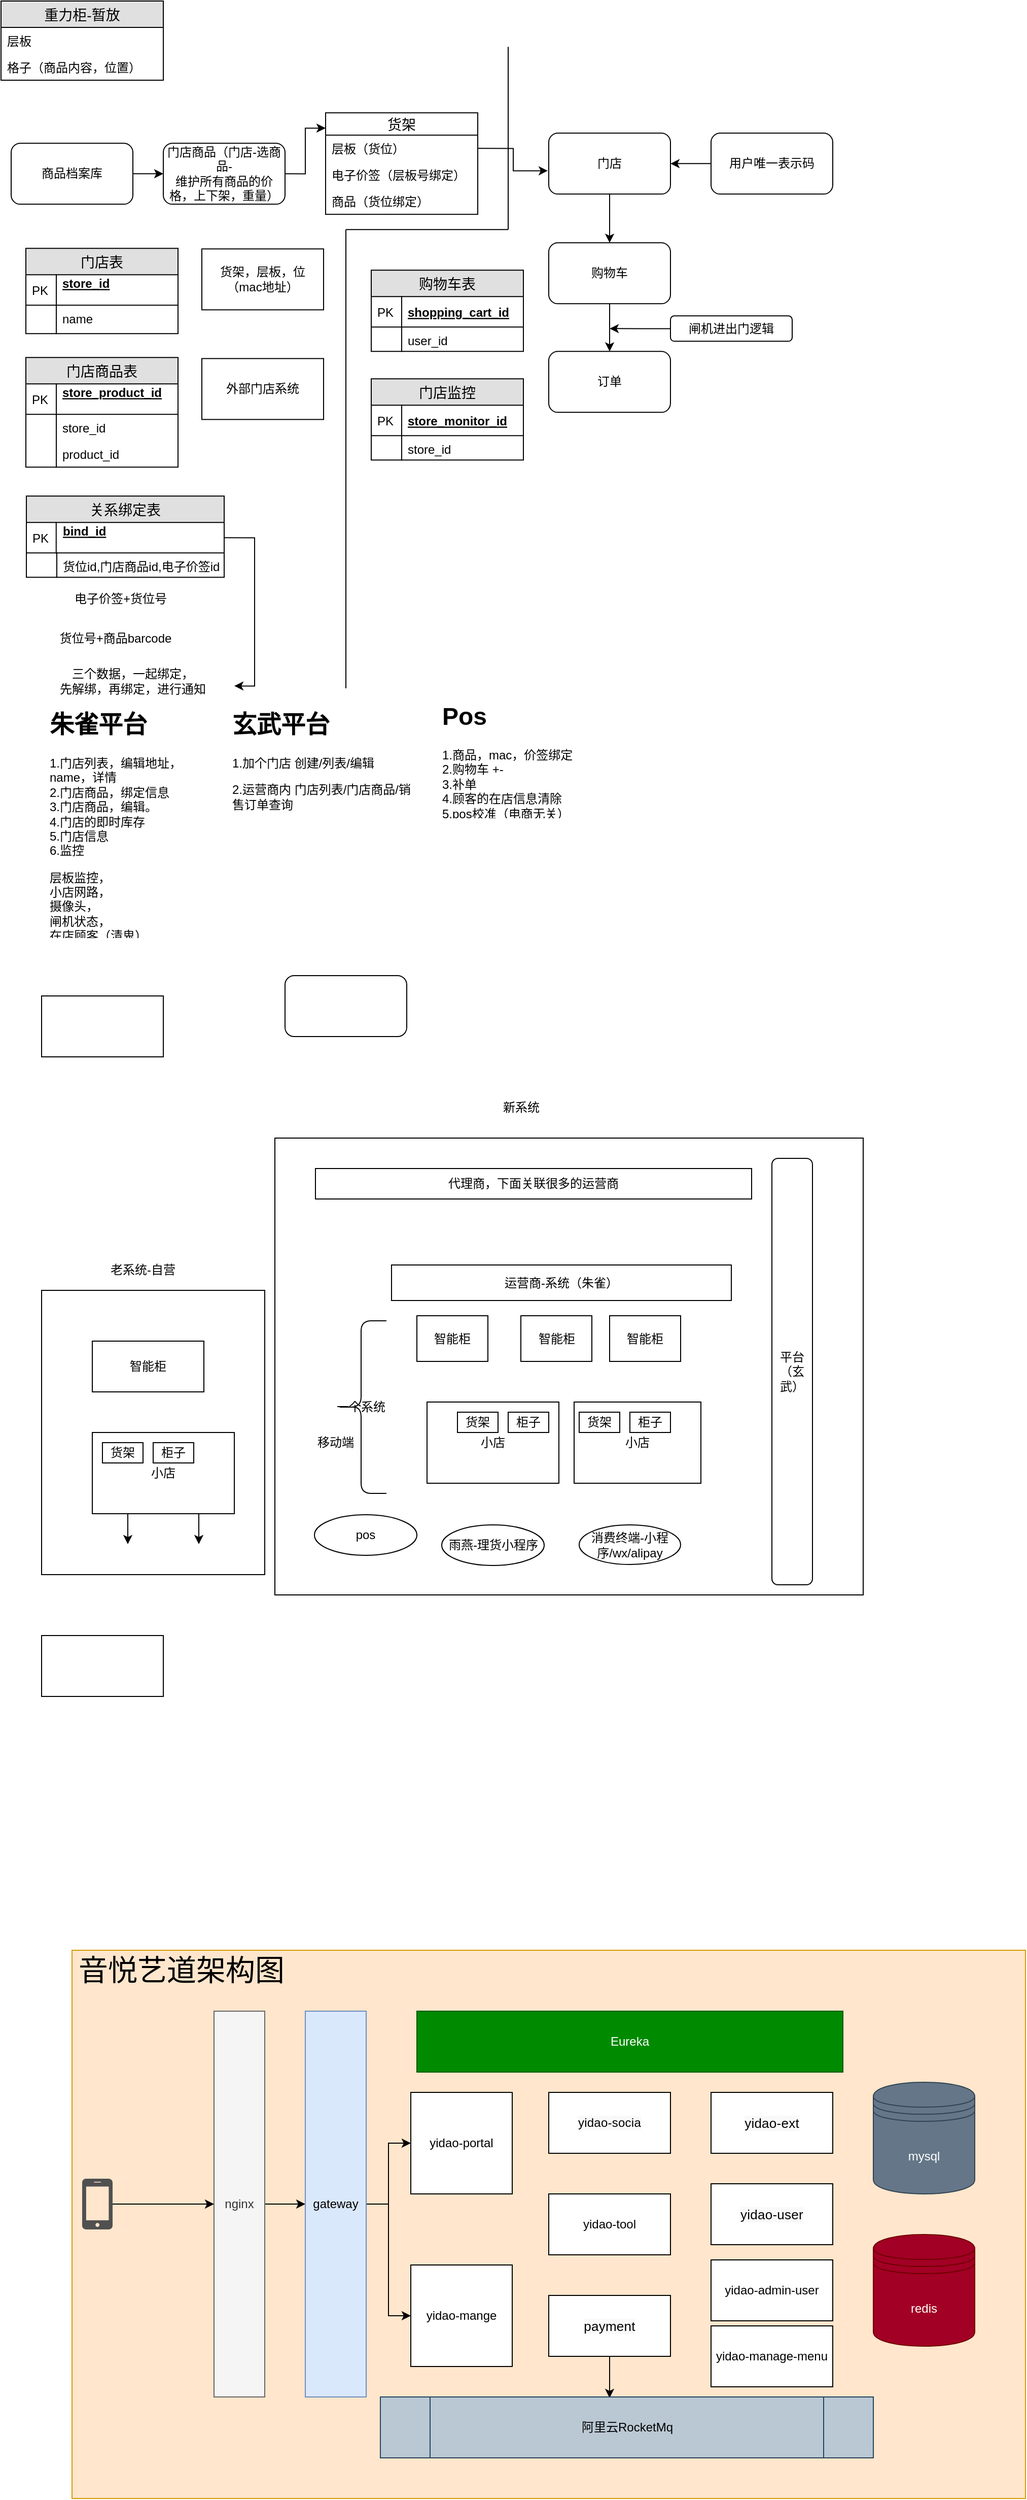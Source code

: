 <mxfile version="13.0.9" type="github"><diagram id="g-IsSBcKxZntSivNGV_t" name="Page-1"><mxGraphModel dx="1012" dy="638" grid="1" gridSize="10" guides="1" tooltips="1" connect="1" arrows="1" fold="1" page="1" pageScale="1" pageWidth="827" pageHeight="1169" math="0" shadow="0"><root><mxCell id="0"/><mxCell id="1" parent="0"/><mxCell id="kSr8B9eE5bh8Ph-FHkuR-1" style="edgeStyle=orthogonalEdgeStyle;rounded=0;orthogonalLoop=1;jettySize=auto;html=1;exitX=0.5;exitY=1;exitDx=0;exitDy=0;entryX=0.5;entryY=0;entryDx=0;entryDy=0;" parent="1" source="kSr8B9eE5bh8Ph-FHkuR-2" target="kSr8B9eE5bh8Ph-FHkuR-4" edge="1"><mxGeometry relative="1" as="geometry"/></mxCell><mxCell id="kSr8B9eE5bh8Ph-FHkuR-2" value="门店&lt;br&gt;" style="rounded=1;whiteSpace=wrap;html=1;" parent="1" vertex="1"><mxGeometry x="580" y="170.182" width="120" height="60" as="geometry"/></mxCell><mxCell id="kSr8B9eE5bh8Ph-FHkuR-3" style="edgeStyle=orthogonalEdgeStyle;rounded=0;orthogonalLoop=1;jettySize=auto;html=1;exitX=0.5;exitY=1;exitDx=0;exitDy=0;entryX=0.5;entryY=0;entryDx=0;entryDy=0;" parent="1" source="kSr8B9eE5bh8Ph-FHkuR-4" target="kSr8B9eE5bh8Ph-FHkuR-5" edge="1"><mxGeometry relative="1" as="geometry"/></mxCell><mxCell id="kSr8B9eE5bh8Ph-FHkuR-4" value="购物车&lt;br&gt;" style="rounded=1;whiteSpace=wrap;html=1;" parent="1" vertex="1"><mxGeometry x="580" y="278.182" width="120" height="60" as="geometry"/></mxCell><mxCell id="kSr8B9eE5bh8Ph-FHkuR-5" value="订单" style="rounded=1;whiteSpace=wrap;html=1;" parent="1" vertex="1"><mxGeometry x="580" y="385.182" width="120" height="60" as="geometry"/></mxCell><mxCell id="kSr8B9eE5bh8Ph-FHkuR-6" value="货架" style="swimlane;fontStyle=0;childLayout=stackLayout;horizontal=1;startSize=22;fillColor=none;horizontalStack=0;resizeParent=1;resizeParentMax=0;resizeLast=0;collapsible=1;marginBottom=0;swimlaneFillColor=#ffffff;align=center;fontSize=14;" parent="1" vertex="1"><mxGeometry x="360" y="150.182" width="150" height="100" as="geometry"/></mxCell><mxCell id="kSr8B9eE5bh8Ph-FHkuR-7" value="层板（货位）" style="text;strokeColor=none;fillColor=none;spacingLeft=4;spacingRight=4;overflow=hidden;rotatable=0;points=[[0,0.5],[1,0.5]];portConstraint=eastwest;fontSize=12;" parent="kSr8B9eE5bh8Ph-FHkuR-6" vertex="1"><mxGeometry y="22" width="150" height="26" as="geometry"/></mxCell><mxCell id="kSr8B9eE5bh8Ph-FHkuR-8" value="电子价签（层板号绑定）" style="text;strokeColor=none;fillColor=none;spacingLeft=4;spacingRight=4;overflow=hidden;rotatable=0;points=[[0,0.5],[1,0.5]];portConstraint=eastwest;fontSize=12;" parent="kSr8B9eE5bh8Ph-FHkuR-6" vertex="1"><mxGeometry y="48" width="150" height="26" as="geometry"/></mxCell><mxCell id="kSr8B9eE5bh8Ph-FHkuR-9" value="商品（货位绑定）" style="text;strokeColor=none;fillColor=none;spacingLeft=4;spacingRight=4;overflow=hidden;rotatable=0;points=[[0,0.5],[1,0.5]];portConstraint=eastwest;fontSize=12;" parent="kSr8B9eE5bh8Ph-FHkuR-6" vertex="1"><mxGeometry y="74" width="150" height="26" as="geometry"/></mxCell><mxCell id="kSr8B9eE5bh8Ph-FHkuR-10" style="edgeStyle=orthogonalEdgeStyle;rounded=0;orthogonalLoop=1;jettySize=auto;html=1;exitX=1;exitY=0.5;exitDx=0;exitDy=0;entryX=0;entryY=0.5;entryDx=0;entryDy=0;" parent="1" source="kSr8B9eE5bh8Ph-FHkuR-11" target="kSr8B9eE5bh8Ph-FHkuR-13" edge="1"><mxGeometry relative="1" as="geometry"/></mxCell><mxCell id="kSr8B9eE5bh8Ph-FHkuR-11" value="商品档案库" style="rounded=1;whiteSpace=wrap;html=1;" parent="1" vertex="1"><mxGeometry x="50" y="180.182" width="120" height="60" as="geometry"/></mxCell><mxCell id="kSr8B9eE5bh8Ph-FHkuR-12" style="edgeStyle=orthogonalEdgeStyle;rounded=0;orthogonalLoop=1;jettySize=auto;html=1;exitX=1;exitY=0.5;exitDx=0;exitDy=0;entryX=0;entryY=0.15;entryDx=0;entryDy=0;entryPerimeter=0;" parent="1" source="kSr8B9eE5bh8Ph-FHkuR-13" target="kSr8B9eE5bh8Ph-FHkuR-6" edge="1"><mxGeometry relative="1" as="geometry"/></mxCell><mxCell id="kSr8B9eE5bh8Ph-FHkuR-13" value="门店商品（门店-选商品-&lt;br&gt;维护所有商品的价格，上下架，重量）" style="rounded=1;whiteSpace=wrap;html=1;" parent="1" vertex="1"><mxGeometry x="200" y="180.182" width="120" height="60" as="geometry"/></mxCell><mxCell id="kSr8B9eE5bh8Ph-FHkuR-14" style="edgeStyle=orthogonalEdgeStyle;rounded=0;orthogonalLoop=1;jettySize=auto;html=1;exitX=0;exitY=0.5;exitDx=0;exitDy=0;entryX=1;entryY=0.5;entryDx=0;entryDy=0;" parent="1" source="kSr8B9eE5bh8Ph-FHkuR-15" target="kSr8B9eE5bh8Ph-FHkuR-2" edge="1"><mxGeometry relative="1" as="geometry"/></mxCell><mxCell id="kSr8B9eE5bh8Ph-FHkuR-15" value="用户唯一表示码" style="rounded=1;whiteSpace=wrap;html=1;" parent="1" vertex="1"><mxGeometry x="740" y="170.182" width="120" height="60" as="geometry"/></mxCell><mxCell id="kSr8B9eE5bh8Ph-FHkuR-16" value="重力柜-暂放" style="swimlane;fontStyle=0;childLayout=stackLayout;horizontal=1;startSize=26;fillColor=#e0e0e0;horizontalStack=0;resizeParent=1;resizeParentMax=0;resizeLast=0;collapsible=1;marginBottom=0;swimlaneFillColor=#ffffff;align=center;fontSize=14;" parent="1" vertex="1"><mxGeometry x="40" y="40" width="160" height="78" as="geometry"><mxRectangle x="300" y="272" width="110" height="26" as="alternateBounds"/></mxGeometry></mxCell><mxCell id="kSr8B9eE5bh8Ph-FHkuR-17" value="层板" style="text;strokeColor=none;fillColor=none;spacingLeft=4;spacingRight=4;overflow=hidden;rotatable=0;points=[[0,0.5],[1,0.5]];portConstraint=eastwest;fontSize=12;" parent="kSr8B9eE5bh8Ph-FHkuR-16" vertex="1"><mxGeometry y="26" width="160" height="26" as="geometry"/></mxCell><mxCell id="kSr8B9eE5bh8Ph-FHkuR-18" value="格子（商品内容，位置）" style="text;strokeColor=none;fillColor=none;spacingLeft=4;spacingRight=4;overflow=hidden;rotatable=0;points=[[0,0.5],[1,0.5]];portConstraint=eastwest;fontSize=12;" parent="kSr8B9eE5bh8Ph-FHkuR-16" vertex="1"><mxGeometry y="52" width="160" height="26" as="geometry"/></mxCell><mxCell id="kSr8B9eE5bh8Ph-FHkuR-19" style="edgeStyle=orthogonalEdgeStyle;rounded=0;orthogonalLoop=1;jettySize=auto;html=1;" parent="1" source="kSr8B9eE5bh8Ph-FHkuR-20" edge="1"><mxGeometry relative="1" as="geometry"><mxPoint x="640" y="362.682" as="targetPoint"/></mxGeometry></mxCell><mxCell id="kSr8B9eE5bh8Ph-FHkuR-20" value="闸机进出门逻辑" style="rounded=1;whiteSpace=wrap;html=1;" parent="1" vertex="1"><mxGeometry x="700" y="350.182" width="120" height="25" as="geometry"/></mxCell><mxCell id="kSr8B9eE5bh8Ph-FHkuR-21" value="门店商品表" style="swimlane;fontStyle=0;childLayout=stackLayout;horizontal=1;startSize=26;fillColor=#e0e0e0;horizontalStack=0;resizeParent=1;resizeParentMax=0;resizeLast=0;collapsible=1;marginBottom=0;swimlaneFillColor=#ffffff;align=center;fontSize=14;" parent="1" vertex="1"><mxGeometry x="64.5" y="391.182" width="150" height="108" as="geometry"/></mxCell><mxCell id="kSr8B9eE5bh8Ph-FHkuR-22" value="store_product_id&#10;" style="shape=partialRectangle;top=0;left=0;right=0;bottom=1;align=left;verticalAlign=middle;fillColor=none;spacingLeft=34;spacingRight=4;overflow=hidden;rotatable=0;points=[[0,0.5],[1,0.5]];portConstraint=eastwest;dropTarget=0;fontStyle=5;fontSize=12;" parent="kSr8B9eE5bh8Ph-FHkuR-21" vertex="1"><mxGeometry y="26" width="150" height="30" as="geometry"/></mxCell><mxCell id="kSr8B9eE5bh8Ph-FHkuR-23" value="PK" style="shape=partialRectangle;top=0;left=0;bottom=0;fillColor=none;align=left;verticalAlign=middle;spacingLeft=4;spacingRight=4;overflow=hidden;rotatable=0;points=[];portConstraint=eastwest;part=1;fontSize=12;" parent="kSr8B9eE5bh8Ph-FHkuR-22" vertex="1" connectable="0"><mxGeometry width="30" height="30" as="geometry"/></mxCell><mxCell id="kSr8B9eE5bh8Ph-FHkuR-24" value="store_id" style="shape=partialRectangle;top=0;left=0;right=0;bottom=0;align=left;verticalAlign=top;fillColor=none;spacingLeft=34;spacingRight=4;overflow=hidden;rotatable=0;points=[[0,0.5],[1,0.5]];portConstraint=eastwest;dropTarget=0;fontSize=12;" parent="kSr8B9eE5bh8Ph-FHkuR-21" vertex="1"><mxGeometry y="56" width="150" height="26" as="geometry"/></mxCell><mxCell id="kSr8B9eE5bh8Ph-FHkuR-25" value="" style="shape=partialRectangle;top=0;left=0;bottom=0;fillColor=none;align=left;verticalAlign=top;spacingLeft=4;spacingRight=4;overflow=hidden;rotatable=0;points=[];portConstraint=eastwest;part=1;fontSize=12;" parent="kSr8B9eE5bh8Ph-FHkuR-24" vertex="1" connectable="0"><mxGeometry width="30" height="26" as="geometry"/></mxCell><mxCell id="kSr8B9eE5bh8Ph-FHkuR-26" value="product_id" style="shape=partialRectangle;top=0;left=0;right=0;bottom=0;align=left;verticalAlign=top;fillColor=none;spacingLeft=34;spacingRight=4;overflow=hidden;rotatable=0;points=[[0,0.5],[1,0.5]];portConstraint=eastwest;dropTarget=0;fontSize=12;" parent="kSr8B9eE5bh8Ph-FHkuR-21" vertex="1"><mxGeometry y="82" width="150" height="26" as="geometry"/></mxCell><mxCell id="kSr8B9eE5bh8Ph-FHkuR-27" value="" style="shape=partialRectangle;top=0;left=0;bottom=0;fillColor=none;align=left;verticalAlign=top;spacingLeft=4;spacingRight=4;overflow=hidden;rotatable=0;points=[];portConstraint=eastwest;part=1;fontSize=12;" parent="kSr8B9eE5bh8Ph-FHkuR-26" vertex="1" connectable="0"><mxGeometry width="30" height="26" as="geometry"/></mxCell><mxCell id="kSr8B9eE5bh8Ph-FHkuR-28" value="门店表" style="swimlane;fontStyle=0;childLayout=stackLayout;horizontal=1;startSize=26;fillColor=#e0e0e0;horizontalStack=0;resizeParent=1;resizeParentMax=0;resizeLast=0;collapsible=1;marginBottom=0;swimlaneFillColor=#ffffff;align=center;fontSize=14;" parent="1" vertex="1"><mxGeometry x="64.5" y="283.682" width="150" height="84" as="geometry"/></mxCell><mxCell id="kSr8B9eE5bh8Ph-FHkuR-29" value="store_id&#10;" style="shape=partialRectangle;top=0;left=0;right=0;bottom=1;align=left;verticalAlign=middle;fillColor=none;spacingLeft=34;spacingRight=4;overflow=hidden;rotatable=0;points=[[0,0.5],[1,0.5]];portConstraint=eastwest;dropTarget=0;fontStyle=5;fontSize=12;" parent="kSr8B9eE5bh8Ph-FHkuR-28" vertex="1"><mxGeometry y="26" width="150" height="30" as="geometry"/></mxCell><mxCell id="kSr8B9eE5bh8Ph-FHkuR-30" value="PK" style="shape=partialRectangle;top=0;left=0;bottom=0;fillColor=none;align=left;verticalAlign=middle;spacingLeft=4;spacingRight=4;overflow=hidden;rotatable=0;points=[];portConstraint=eastwest;part=1;fontSize=12;" parent="kSr8B9eE5bh8Ph-FHkuR-29" vertex="1" connectable="0"><mxGeometry width="30" height="30" as="geometry"/></mxCell><mxCell id="kSr8B9eE5bh8Ph-FHkuR-31" value="name" style="shape=partialRectangle;top=0;left=0;right=0;bottom=0;align=left;verticalAlign=top;fillColor=none;spacingLeft=34;spacingRight=4;overflow=hidden;rotatable=0;points=[[0,0.5],[1,0.5]];portConstraint=eastwest;dropTarget=0;fontSize=12;" parent="kSr8B9eE5bh8Ph-FHkuR-28" vertex="1"><mxGeometry y="56" width="150" height="28" as="geometry"/></mxCell><mxCell id="kSr8B9eE5bh8Ph-FHkuR-32" value="" style="shape=partialRectangle;top=0;left=0;bottom=0;fillColor=none;align=left;verticalAlign=top;spacingLeft=4;spacingRight=4;overflow=hidden;rotatable=0;points=[];portConstraint=eastwest;part=1;fontSize=12;" parent="kSr8B9eE5bh8Ph-FHkuR-31" vertex="1" connectable="0"><mxGeometry width="30" height="28" as="geometry"/></mxCell><mxCell id="kSr8B9eE5bh8Ph-FHkuR-33" value="关系绑定表" style="swimlane;fontStyle=0;childLayout=stackLayout;horizontal=1;startSize=26;fillColor=#e0e0e0;horizontalStack=0;resizeParent=1;resizeParentMax=0;resizeLast=0;collapsible=1;marginBottom=0;swimlaneFillColor=#ffffff;align=center;fontSize=14;" parent="1" vertex="1"><mxGeometry x="65" y="527.682" width="195" height="80" as="geometry"/></mxCell><mxCell id="kSr8B9eE5bh8Ph-FHkuR-34" value="bind_id&#10;" style="shape=partialRectangle;top=0;left=0;right=0;bottom=1;align=left;verticalAlign=middle;fillColor=none;spacingLeft=34;spacingRight=4;overflow=hidden;rotatable=0;points=[[0,0.5],[1,0.5]];portConstraint=eastwest;dropTarget=0;fontStyle=5;fontSize=12;" parent="kSr8B9eE5bh8Ph-FHkuR-33" vertex="1"><mxGeometry y="26" width="195" height="30" as="geometry"/></mxCell><mxCell id="kSr8B9eE5bh8Ph-FHkuR-35" value="PK" style="shape=partialRectangle;top=0;left=0;bottom=0;fillColor=none;align=left;verticalAlign=middle;spacingLeft=4;spacingRight=4;overflow=hidden;rotatable=0;points=[];portConstraint=eastwest;part=1;fontSize=12;" parent="kSr8B9eE5bh8Ph-FHkuR-34" vertex="1" connectable="0"><mxGeometry width="29.388" height="30" as="geometry"/></mxCell><mxCell id="kSr8B9eE5bh8Ph-FHkuR-36" value="货位id,门店商品id,电子价签id" style="shape=partialRectangle;top=0;left=0;right=0;bottom=0;align=left;verticalAlign=top;fillColor=none;spacingLeft=34;spacingRight=4;overflow=hidden;rotatable=0;points=[[0,0.5],[1,0.5]];portConstraint=eastwest;dropTarget=0;fontSize=12;" parent="kSr8B9eE5bh8Ph-FHkuR-33" vertex="1"><mxGeometry y="56" width="195" height="24" as="geometry"/></mxCell><mxCell id="kSr8B9eE5bh8Ph-FHkuR-37" value="" style="shape=partialRectangle;top=0;left=0;bottom=0;fillColor=none;align=left;verticalAlign=top;spacingLeft=4;spacingRight=4;overflow=hidden;rotatable=0;points=[];portConstraint=eastwest;part=1;fontSize=12;" parent="kSr8B9eE5bh8Ph-FHkuR-36" vertex="1" connectable="0"><mxGeometry width="30" height="24" as="geometry"/></mxCell><mxCell id="kSr8B9eE5bh8Ph-FHkuR-38" value="购物车表" style="swimlane;fontStyle=0;childLayout=stackLayout;horizontal=1;startSize=26;fillColor=#e0e0e0;horizontalStack=0;resizeParent=1;resizeParentMax=0;resizeLast=0;collapsible=1;marginBottom=0;swimlaneFillColor=#ffffff;align=center;fontSize=14;" parent="1" vertex="1"><mxGeometry x="405" y="305.182" width="150" height="80" as="geometry"/></mxCell><mxCell id="kSr8B9eE5bh8Ph-FHkuR-39" value="shopping_cart_id" style="shape=partialRectangle;top=0;left=0;right=0;bottom=1;align=left;verticalAlign=middle;fillColor=none;spacingLeft=34;spacingRight=4;overflow=hidden;rotatable=0;points=[[0,0.5],[1,0.5]];portConstraint=eastwest;dropTarget=0;fontStyle=5;fontSize=12;" parent="kSr8B9eE5bh8Ph-FHkuR-38" vertex="1"><mxGeometry y="26" width="150" height="30" as="geometry"/></mxCell><mxCell id="kSr8B9eE5bh8Ph-FHkuR-40" value="PK" style="shape=partialRectangle;top=0;left=0;bottom=0;fillColor=none;align=left;verticalAlign=middle;spacingLeft=4;spacingRight=4;overflow=hidden;rotatable=0;points=[];portConstraint=eastwest;part=1;fontSize=12;" parent="kSr8B9eE5bh8Ph-FHkuR-39" vertex="1" connectable="0"><mxGeometry width="30" height="30" as="geometry"/></mxCell><mxCell id="kSr8B9eE5bh8Ph-FHkuR-41" value="user_id" style="shape=partialRectangle;top=0;left=0;right=0;bottom=0;align=left;verticalAlign=top;fillColor=none;spacingLeft=34;spacingRight=4;overflow=hidden;rotatable=0;points=[[0,0.5],[1,0.5]];portConstraint=eastwest;dropTarget=0;fontSize=12;" parent="kSr8B9eE5bh8Ph-FHkuR-38" vertex="1"><mxGeometry y="56" width="150" height="24" as="geometry"/></mxCell><mxCell id="kSr8B9eE5bh8Ph-FHkuR-42" value="" style="shape=partialRectangle;top=0;left=0;bottom=0;fillColor=none;align=left;verticalAlign=top;spacingLeft=4;spacingRight=4;overflow=hidden;rotatable=0;points=[];portConstraint=eastwest;part=1;fontSize=12;" parent="kSr8B9eE5bh8Ph-FHkuR-41" vertex="1" connectable="0"><mxGeometry width="30" height="24" as="geometry"/></mxCell><mxCell id="kSr8B9eE5bh8Ph-FHkuR-43" style="edgeStyle=orthogonalEdgeStyle;rounded=0;orthogonalLoop=1;jettySize=auto;html=1;exitX=1;exitY=0.5;exitDx=0;exitDy=0;entryX=-0.008;entryY=0.617;entryDx=0;entryDy=0;entryPerimeter=0;" parent="1" source="kSr8B9eE5bh8Ph-FHkuR-7" target="kSr8B9eE5bh8Ph-FHkuR-2" edge="1"><mxGeometry relative="1" as="geometry"/></mxCell><mxCell id="kSr8B9eE5bh8Ph-FHkuR-44" value="外部门店系统" style="rounded=0;whiteSpace=wrap;html=1;" parent="1" vertex="1"><mxGeometry x="238" y="392.182" width="120" height="60" as="geometry"/></mxCell><mxCell id="kSr8B9eE5bh8Ph-FHkuR-45" value="货架，层板，位（mac地址）" style="rounded=0;whiteSpace=wrap;html=1;" parent="1" vertex="1"><mxGeometry x="238" y="284.182" width="120" height="60" as="geometry"/></mxCell><mxCell id="kSr8B9eE5bh8Ph-FHkuR-46" value="电子价签+货位号" style="text;html=1;strokeColor=none;fillColor=none;align=center;verticalAlign=middle;whiteSpace=wrap;rounded=0;" parent="1" vertex="1"><mxGeometry x="72.5" y="621.682" width="170" height="14" as="geometry"/></mxCell><mxCell id="kSr8B9eE5bh8Ph-FHkuR-47" value="货位号+商品barcode" style="text;html=1;strokeColor=none;fillColor=none;align=center;verticalAlign=middle;whiteSpace=wrap;rounded=0;" parent="1" vertex="1"><mxGeometry x="72.5" y="659.682" width="160" height="16" as="geometry"/></mxCell><mxCell id="kSr8B9eE5bh8Ph-FHkuR-48" value="三个数据，一起绑定，&lt;br&gt;先解绑，再绑定，进行通知&lt;br&gt;" style="text;html=1;strokeColor=none;fillColor=none;align=center;verticalAlign=middle;whiteSpace=wrap;rounded=0;" parent="1" vertex="1"><mxGeometry x="70" y="699.682" width="200" height="20" as="geometry"/></mxCell><mxCell id="kSr8B9eE5bh8Ph-FHkuR-49" value="门店监控" style="swimlane;fontStyle=0;childLayout=stackLayout;horizontal=1;startSize=26;fillColor=#e0e0e0;horizontalStack=0;resizeParent=1;resizeParentMax=0;resizeLast=0;collapsible=1;marginBottom=0;swimlaneFillColor=#ffffff;align=center;fontSize=14;" parent="1" vertex="1"><mxGeometry x="405" y="412.182" width="150" height="80" as="geometry"/></mxCell><mxCell id="kSr8B9eE5bh8Ph-FHkuR-50" value="store_monitor_id" style="shape=partialRectangle;top=0;left=0;right=0;bottom=1;align=left;verticalAlign=middle;fillColor=none;spacingLeft=34;spacingRight=4;overflow=hidden;rotatable=0;points=[[0,0.5],[1,0.5]];portConstraint=eastwest;dropTarget=0;fontStyle=5;fontSize=12;" parent="kSr8B9eE5bh8Ph-FHkuR-49" vertex="1"><mxGeometry y="26" width="150" height="30" as="geometry"/></mxCell><mxCell id="kSr8B9eE5bh8Ph-FHkuR-51" value="PK" style="shape=partialRectangle;top=0;left=0;bottom=0;fillColor=none;align=left;verticalAlign=middle;spacingLeft=4;spacingRight=4;overflow=hidden;rotatable=0;points=[];portConstraint=eastwest;part=1;fontSize=12;" parent="kSr8B9eE5bh8Ph-FHkuR-50" vertex="1" connectable="0"><mxGeometry width="30" height="30" as="geometry"/></mxCell><mxCell id="kSr8B9eE5bh8Ph-FHkuR-52" value="store_id" style="shape=partialRectangle;top=0;left=0;right=0;bottom=0;align=left;verticalAlign=top;fillColor=none;spacingLeft=34;spacingRight=4;overflow=hidden;rotatable=0;points=[[0,0.5],[1,0.5]];portConstraint=eastwest;dropTarget=0;fontSize=12;" parent="kSr8B9eE5bh8Ph-FHkuR-49" vertex="1"><mxGeometry y="56" width="150" height="24" as="geometry"/></mxCell><mxCell id="kSr8B9eE5bh8Ph-FHkuR-53" value="" style="shape=partialRectangle;top=0;left=0;bottom=0;fillColor=none;align=left;verticalAlign=top;spacingLeft=4;spacingRight=4;overflow=hidden;rotatable=0;points=[];portConstraint=eastwest;part=1;fontSize=12;" parent="kSr8B9eE5bh8Ph-FHkuR-52" vertex="1" connectable="0"><mxGeometry width="30" height="24" as="geometry"/></mxCell><mxCell id="kSr8B9eE5bh8Ph-FHkuR-54" style="edgeStyle=orthogonalEdgeStyle;rounded=0;orthogonalLoop=1;jettySize=auto;html=1;exitX=1;exitY=0.5;exitDx=0;exitDy=0;entryX=1;entryY=0.75;entryDx=0;entryDy=0;" parent="1" source="kSr8B9eE5bh8Ph-FHkuR-34" target="kSr8B9eE5bh8Ph-FHkuR-48" edge="1"><mxGeometry relative="1" as="geometry"/></mxCell><mxCell id="kSr8B9eE5bh8Ph-FHkuR-55" value="&lt;h1&gt;朱雀平台&lt;br&gt;&lt;/h1&gt;&lt;p&gt;&lt;span&gt;1.门店列表，编辑地址，name，详情&lt;/span&gt;&lt;br&gt;&lt;span&gt;2.门店商品，绑定信息&lt;/span&gt;&lt;br&gt;&lt;span&gt;3.门店商品，编辑。&lt;/span&gt;&lt;br&gt;&lt;span&gt;4.门店的即时库存&lt;/span&gt;&lt;br&gt;&lt;span&gt;5.门店信息&lt;/span&gt;&lt;br&gt;&lt;span&gt;6.监控&lt;/span&gt;&lt;/p&gt;&lt;p&gt;&lt;span&gt;层板监控，&lt;/span&gt;&lt;br&gt;&lt;span&gt;小店网路，&lt;/span&gt;&lt;br&gt;&lt;span&gt;摄像头，&lt;/span&gt;&lt;br&gt;&lt;span&gt;闸机状态，&lt;/span&gt;&lt;br&gt;&lt;span&gt;在店顾客（清鬼）&lt;/span&gt;&lt;br&gt;&lt;/p&gt;" style="text;html=1;strokeColor=none;fillColor=none;spacing=5;spacingTop=-20;whiteSpace=wrap;overflow=hidden;rounded=0;" parent="1" vertex="1"><mxGeometry x="83" y="733.182" width="163" height="230" as="geometry"/></mxCell><mxCell id="kSr8B9eE5bh8Ph-FHkuR-56" value="&lt;h1&gt;玄武平台&amp;nbsp;&lt;/h1&gt;&lt;p&gt;&lt;span&gt;1.加个门店 创建/列表/编辑&lt;/span&gt;&lt;/p&gt;&lt;p&gt;&lt;span&gt;2.运营商内 门店列表/门店商品/销售订单查询&lt;/span&gt;&lt;br&gt;&lt;/p&gt;" style="text;html=1;strokeColor=none;fillColor=none;spacing=5;spacingTop=-20;whiteSpace=wrap;overflow=hidden;rounded=0;" parent="1" vertex="1"><mxGeometry x="263" y="733.182" width="190" height="120" as="geometry"/></mxCell><mxCell id="kSr8B9eE5bh8Ph-FHkuR-57" value="&lt;h1&gt;Pos&lt;/h1&gt;&lt;p&gt;&lt;span&gt;1.商品，mac，价签绑定&lt;/span&gt;&lt;br&gt;&lt;span&gt;2.购物车 +-&lt;/span&gt;&lt;br&gt;&lt;span&gt;3.补单&lt;/span&gt;&lt;br&gt;&lt;span&gt;4.顾客的在店信息清除&lt;/span&gt;&lt;br&gt;&lt;span&gt;5.pos校准（电商无关）&lt;/span&gt;&lt;br&gt;&lt;/p&gt;" style="text;html=1;strokeColor=none;fillColor=none;spacing=5;spacingTop=-20;whiteSpace=wrap;overflow=hidden;rounded=0;" parent="1" vertex="1"><mxGeometry x="470" y="725.182" width="190" height="120" as="geometry"/></mxCell><mxCell id="kSr8B9eE5bh8Ph-FHkuR-58" value="" style="endArrow=none;html=1;" parent="1" edge="1"><mxGeometry width="50" height="50" relative="1" as="geometry"><mxPoint x="380" y="717" as="sourcePoint"/><mxPoint x="380" y="265.182" as="targetPoint"/></mxGeometry></mxCell><mxCell id="kSr8B9eE5bh8Ph-FHkuR-59" value="" style="endArrow=none;html=1;" parent="1" edge="1"><mxGeometry width="50" height="50" relative="1" as="geometry"><mxPoint x="380" y="265.182" as="sourcePoint"/><mxPoint x="540" y="265.182" as="targetPoint"/></mxGeometry></mxCell><mxCell id="kSr8B9eE5bh8Ph-FHkuR-60" value="" style="endArrow=none;html=1;" parent="1" edge="1"><mxGeometry width="50" height="50" relative="1" as="geometry"><mxPoint x="540" y="265.182" as="sourcePoint"/><mxPoint x="540" y="85.182" as="targetPoint"/></mxGeometry></mxCell><mxCell id="kSr8B9eE5bh8Ph-FHkuR-61" value="" style="rounded=0;whiteSpace=wrap;html=1;" parent="1" vertex="1"><mxGeometry x="80" y="1020" width="120" height="60" as="geometry"/></mxCell><mxCell id="kSr8B9eE5bh8Ph-FHkuR-62" value="" style="rounded=1;whiteSpace=wrap;html=1;" parent="1" vertex="1"><mxGeometry x="320" y="1000" width="120" height="60" as="geometry"/></mxCell><mxCell id="kSr8B9eE5bh8Ph-FHkuR-63" value="" style="rounded=0;whiteSpace=wrap;html=1;" parent="1" vertex="1"><mxGeometry x="310" y="1160" width="580" height="450" as="geometry"/></mxCell><mxCell id="kSr8B9eE5bh8Ph-FHkuR-64" value="" style="rounded=0;whiteSpace=wrap;html=1;" parent="1" vertex="1"><mxGeometry x="80" y="1310" width="220" height="280" as="geometry"/></mxCell><mxCell id="kSr8B9eE5bh8Ph-FHkuR-65" value="智能柜" style="rounded=0;whiteSpace=wrap;html=1;" parent="1" vertex="1"><mxGeometry x="130" y="1360" width="110" height="50" as="geometry"/></mxCell><mxCell id="kSr8B9eE5bh8Ph-FHkuR-66" style="edgeStyle=orthogonalEdgeStyle;rounded=0;orthogonalLoop=1;jettySize=auto;html=1;exitX=0.25;exitY=1;exitDx=0;exitDy=0;" parent="1" source="kSr8B9eE5bh8Ph-FHkuR-67" edge="1"><mxGeometry relative="1" as="geometry"><mxPoint x="165" y="1560" as="targetPoint"/></mxGeometry></mxCell><mxCell id="kSr8B9eE5bh8Ph-FHkuR-67" value="小店" style="rounded=0;whiteSpace=wrap;html=1;" parent="1" vertex="1"><mxGeometry x="130" y="1450" width="140" height="80" as="geometry"/></mxCell><mxCell id="kSr8B9eE5bh8Ph-FHkuR-68" value="货架" style="rounded=0;whiteSpace=wrap;html=1;" parent="1" vertex="1"><mxGeometry x="140" y="1460" width="40" height="20" as="geometry"/></mxCell><mxCell id="kSr8B9eE5bh8Ph-FHkuR-69" value="柜子" style="rounded=0;whiteSpace=wrap;html=1;" parent="1" vertex="1"><mxGeometry x="190" y="1460" width="40" height="20" as="geometry"/></mxCell><mxCell id="kSr8B9eE5bh8Ph-FHkuR-70" value="" style="endArrow=classic;html=1;exitX=0.75;exitY=1;exitDx=0;exitDy=0;" parent="1" source="kSr8B9eE5bh8Ph-FHkuR-67" edge="1"><mxGeometry width="50" height="50" relative="1" as="geometry"><mxPoint x="250" y="1650" as="sourcePoint"/><mxPoint x="235" y="1560" as="targetPoint"/></mxGeometry></mxCell><mxCell id="kSr8B9eE5bh8Ph-FHkuR-71" value="老系统-自营" style="text;html=1;strokeColor=none;fillColor=none;align=center;verticalAlign=middle;whiteSpace=wrap;rounded=0;" parent="1" vertex="1"><mxGeometry x="130" y="1285" width="100" height="10" as="geometry"/></mxCell><mxCell id="kSr8B9eE5bh8Ph-FHkuR-72" value="运营商-系统（朱雀）" style="rounded=0;whiteSpace=wrap;html=1;" parent="1" vertex="1"><mxGeometry x="425" y="1285" width="335" height="35" as="geometry"/></mxCell><mxCell id="kSr8B9eE5bh8Ph-FHkuR-73" value="智能柜" style="rounded=0;whiteSpace=wrap;html=1;" parent="1" vertex="1"><mxGeometry x="450" y="1335" width="70" height="45" as="geometry"/></mxCell><mxCell id="kSr8B9eE5bh8Ph-FHkuR-74" value="智能柜" style="rounded=0;whiteSpace=wrap;html=1;" parent="1" vertex="1"><mxGeometry x="640" y="1335" width="70" height="45" as="geometry"/></mxCell><mxCell id="kSr8B9eE5bh8Ph-FHkuR-75" value="智能柜" style="rounded=0;whiteSpace=wrap;html=1;" parent="1" vertex="1"><mxGeometry x="552.5" y="1335" width="70" height="45" as="geometry"/></mxCell><mxCell id="kSr8B9eE5bh8Ph-FHkuR-76" value="小店" style="rounded=0;whiteSpace=wrap;html=1;" parent="1" vertex="1"><mxGeometry x="460" y="1420" width="130" height="80" as="geometry"/></mxCell><mxCell id="kSr8B9eE5bh8Ph-FHkuR-77" value="货架" style="rounded=0;whiteSpace=wrap;html=1;" parent="1" vertex="1"><mxGeometry x="490" y="1430" width="40" height="20" as="geometry"/></mxCell><mxCell id="kSr8B9eE5bh8Ph-FHkuR-78" value="柜子" style="rounded=0;whiteSpace=wrap;html=1;" parent="1" vertex="1"><mxGeometry x="540" y="1430" width="40" height="20" as="geometry"/></mxCell><mxCell id="kSr8B9eE5bh8Ph-FHkuR-79" value="小店" style="rounded=0;whiteSpace=wrap;html=1;" parent="1" vertex="1"><mxGeometry x="605" y="1420" width="125" height="80" as="geometry"/></mxCell><mxCell id="kSr8B9eE5bh8Ph-FHkuR-80" value="货架" style="rounded=0;whiteSpace=wrap;html=1;" parent="1" vertex="1"><mxGeometry x="610" y="1430" width="40" height="20" as="geometry"/></mxCell><mxCell id="kSr8B9eE5bh8Ph-FHkuR-81" value="柜子" style="rounded=0;whiteSpace=wrap;html=1;" parent="1" vertex="1"><mxGeometry x="660" y="1430" width="40" height="20" as="geometry"/></mxCell><mxCell id="kSr8B9eE5bh8Ph-FHkuR-82" value="一个系统" style="shape=curlyBracket;whiteSpace=wrap;html=1;rounded=1;" parent="1" vertex="1"><mxGeometry x="370" y="1340" width="50" height="170" as="geometry"/></mxCell><mxCell id="kSr8B9eE5bh8Ph-FHkuR-83" value="移动端" style="text;html=1;strokeColor=none;fillColor=none;align=center;verticalAlign=middle;whiteSpace=wrap;rounded=0;" parent="1" vertex="1"><mxGeometry x="350" y="1450" width="40" height="20" as="geometry"/></mxCell><mxCell id="kSr8B9eE5bh8Ph-FHkuR-84" value="代理商，下面关联很多的运营商" style="rounded=0;whiteSpace=wrap;html=1;" parent="1" vertex="1"><mxGeometry x="350" y="1190" width="430" height="30" as="geometry"/></mxCell><mxCell id="kSr8B9eE5bh8Ph-FHkuR-85" value="平台（玄武）" style="rounded=1;whiteSpace=wrap;html=1;" parent="1" vertex="1"><mxGeometry x="800" y="1180" width="40" height="420" as="geometry"/></mxCell><mxCell id="kSr8B9eE5bh8Ph-FHkuR-86" value="雨燕-理货小程序" style="ellipse;whiteSpace=wrap;html=1;" parent="1" vertex="1"><mxGeometry x="474.5" y="1541" width="101" height="40" as="geometry"/></mxCell><mxCell id="kSr8B9eE5bh8Ph-FHkuR-87" value="消费终端-小程序/wx/alipay" style="ellipse;whiteSpace=wrap;html=1;" parent="1" vertex="1"><mxGeometry x="610" y="1541" width="100" height="39" as="geometry"/></mxCell><mxCell id="kSr8B9eE5bh8Ph-FHkuR-88" value="新系统" style="text;html=1;strokeColor=none;fillColor=none;align=center;verticalAlign=middle;whiteSpace=wrap;rounded=0;" parent="1" vertex="1"><mxGeometry x="533" y="1120" width="40" height="20" as="geometry"/></mxCell><mxCell id="kSr8B9eE5bh8Ph-FHkuR-89" value="pos" style="ellipse;whiteSpace=wrap;html=1;" parent="1" vertex="1"><mxGeometry x="349" y="1531" width="101" height="40" as="geometry"/></mxCell><mxCell id="kSr8B9eE5bh8Ph-FHkuR-90" value="" style="rounded=0;whiteSpace=wrap;html=1;" parent="1" vertex="1"><mxGeometry x="80" y="1650" width="120" height="60" as="geometry"/></mxCell><mxCell id="DJp9JEh3ZW273tZLOAB0-1" value="" style="rounded=0;whiteSpace=wrap;html=1;fillColor=#ffe6cc;strokeColor=#d79b00;" vertex="1" parent="1"><mxGeometry x="110" y="1960" width="940" height="540" as="geometry"/></mxCell><mxCell id="DJp9JEh3ZW273tZLOAB0-2" value="" style="edgeStyle=orthogonalEdgeStyle;rounded=0;orthogonalLoop=1;jettySize=auto;html=1;" edge="1" parent="1" source="DJp9JEh3ZW273tZLOAB0-3" target="DJp9JEh3ZW273tZLOAB0-6"><mxGeometry relative="1" as="geometry"/></mxCell><mxCell id="DJp9JEh3ZW273tZLOAB0-3" value="nginx" style="rounded=0;whiteSpace=wrap;html=1;fillColor=#f5f5f5;strokeColor=#666666;fontColor=#333333;" vertex="1" parent="1"><mxGeometry x="250" y="2020" width="50" height="380" as="geometry"/></mxCell><mxCell id="DJp9JEh3ZW273tZLOAB0-4" style="edgeStyle=orthogonalEdgeStyle;rounded=0;orthogonalLoop=1;jettySize=auto;html=1;entryX=0;entryY=0.5;entryDx=0;entryDy=0;" edge="1" parent="1" source="DJp9JEh3ZW273tZLOAB0-6" target="DJp9JEh3ZW273tZLOAB0-7"><mxGeometry relative="1" as="geometry"/></mxCell><mxCell id="DJp9JEh3ZW273tZLOAB0-5" style="edgeStyle=orthogonalEdgeStyle;rounded=0;orthogonalLoop=1;jettySize=auto;html=1;entryX=0;entryY=0.5;entryDx=0;entryDy=0;" edge="1" parent="1" source="DJp9JEh3ZW273tZLOAB0-6" target="DJp9JEh3ZW273tZLOAB0-8"><mxGeometry relative="1" as="geometry"/></mxCell><mxCell id="DJp9JEh3ZW273tZLOAB0-6" value="gateway" style="rounded=0;whiteSpace=wrap;html=1;fillColor=#dae8fc;strokeColor=#6c8ebf;" vertex="1" parent="1"><mxGeometry x="340" y="2020" width="60" height="380" as="geometry"/></mxCell><mxCell id="DJp9JEh3ZW273tZLOAB0-7" value="yidao-portal" style="whiteSpace=wrap;html=1;aspect=fixed;" vertex="1" parent="1"><mxGeometry x="444" y="2100" width="100" height="100" as="geometry"/></mxCell><mxCell id="DJp9JEh3ZW273tZLOAB0-8" value="yidao-mange" style="whiteSpace=wrap;html=1;aspect=fixed;" vertex="1" parent="1"><mxGeometry x="444" y="2270" width="100" height="100" as="geometry"/></mxCell><mxCell id="DJp9JEh3ZW273tZLOAB0-9" value="yidao-admin-user" style="rounded=0;whiteSpace=wrap;html=1;" vertex="1" parent="1"><mxGeometry x="740" y="2265" width="120" height="60" as="geometry"/></mxCell><mxCell id="DJp9JEh3ZW273tZLOAB0-10" style="edgeStyle=orthogonalEdgeStyle;rounded=0;orthogonalLoop=1;jettySize=auto;html=1;entryX=0.465;entryY=0.017;entryDx=0;entryDy=0;entryPerimeter=0;" edge="1" parent="1" source="DJp9JEh3ZW273tZLOAB0-11" target="DJp9JEh3ZW273tZLOAB0-21"><mxGeometry relative="1" as="geometry"/></mxCell><mxCell id="DJp9JEh3ZW273tZLOAB0-11" value="&lt;span class=&quot;cm-variable&quot; style=&quot;box-sizing: border-box ; font-size: 13px ; letter-spacing: 0.12px ; background-color: rgb(249 , 249 , 249)&quot;&gt;payment&lt;/span&gt;&lt;span style=&quot;font-size: 13px ; letter-spacing: 0.12px ; background-color: rgb(249 , 249 , 249)&quot;&gt; &lt;/span&gt;" style="rounded=0;whiteSpace=wrap;html=1;" vertex="1" parent="1"><mxGeometry x="580" y="2300" width="120" height="60" as="geometry"/></mxCell><mxCell id="DJp9JEh3ZW273tZLOAB0-12" value="yidao-tool" style="rounded=0;whiteSpace=wrap;html=1;" vertex="1" parent="1"><mxGeometry x="580" y="2200" width="120" height="60" as="geometry"/></mxCell><mxCell id="DJp9JEh3ZW273tZLOAB0-13" value="&lt;font style=&quot;font-size: 12px&quot;&gt;&lt;span class=&quot;cm-variable&quot; style=&quot;box-sizing: border-box ; letter-spacing: 0.12px ; background-color: rgb(249 , 249 , 249)&quot;&gt;yidao&lt;/span&gt;&lt;span class=&quot;cm-operator&quot; style=&quot;box-sizing: border-box ; letter-spacing: 0.12px ; background-color: rgb(249 , 249 , 249)&quot;&gt;-&lt;/span&gt;&lt;span class=&quot;cm-variable&quot; style=&quot;box-sizing: border-box ; letter-spacing: 0.12px ; background-color: rgb(249 , 249 , 249)&quot;&gt;socia&lt;/span&gt;&lt;/font&gt;" style="rounded=0;whiteSpace=wrap;html=1;fillColor=#ffffff;" vertex="1" parent="1"><mxGeometry x="580" y="2100" width="120" height="60" as="geometry"/></mxCell><mxCell id="DJp9JEh3ZW273tZLOAB0-14" value="&lt;span class=&quot;cm-variable&quot; style=&quot;box-sizing: border-box ; font-size: 13px ; letter-spacing: 0.12px ; background-color: rgb(249 , 249 , 249)&quot;&gt;yidao&lt;/span&gt;&lt;span class=&quot;cm-operator&quot; style=&quot;box-sizing: border-box ; font-size: 13px ; letter-spacing: 0.12px ; background-color: rgb(249 , 249 , 249)&quot;&gt;-&lt;/span&gt;&lt;span class=&quot;cm-operator&quot; style=&quot;box-sizing: border-box ; font-size: 13px ; letter-spacing: 0.12px ; background-color: rgb(249 , 249 , 249)&quot;&gt;ext&lt;/span&gt;" style="rounded=0;whiteSpace=wrap;html=1;" vertex="1" parent="1"><mxGeometry x="740" y="2100" width="120" height="60" as="geometry"/></mxCell><mxCell id="DJp9JEh3ZW273tZLOAB0-15" value="&lt;span class=&quot;cm-variable&quot; style=&quot;text-align: left ; box-sizing: border-box ; font-size: 13px ; letter-spacing: 0.12px ; background-color: rgb(249 , 249 , 249)&quot;&gt;yidao&lt;/span&gt;&lt;span class=&quot;cm-operator&quot; style=&quot;text-align: left ; box-sizing: border-box ; font-size: 13px ; letter-spacing: 0.12px ; background-color: rgb(249 , 249 , 249)&quot;&gt;-&lt;/span&gt;&lt;span class=&quot;cm-variable&quot; style=&quot;text-align: left ; box-sizing: border-box ; font-size: 13px ; letter-spacing: 0.12px ; background-color: rgb(249 , 249 , 249)&quot;&gt;user&lt;/span&gt;" style="rounded=0;whiteSpace=wrap;html=1;" vertex="1" parent="1"><mxGeometry x="740" y="2190" width="120" height="60" as="geometry"/></mxCell><mxCell id="DJp9JEh3ZW273tZLOAB0-16" value="Eureka" style="rounded=0;whiteSpace=wrap;html=1;fillColor=#008a00;strokeColor=#005700;fontColor=#ffffff;" vertex="1" parent="1"><mxGeometry x="450" y="2020" width="420" height="60" as="geometry"/></mxCell><mxCell id="DJp9JEh3ZW273tZLOAB0-17" style="edgeStyle=orthogonalEdgeStyle;rounded=0;orthogonalLoop=1;jettySize=auto;html=1;entryX=0;entryY=0.5;entryDx=0;entryDy=0;" edge="1" parent="1" source="DJp9JEh3ZW273tZLOAB0-18" target="DJp9JEh3ZW273tZLOAB0-3"><mxGeometry relative="1" as="geometry"/></mxCell><mxCell id="DJp9JEh3ZW273tZLOAB0-18" value="" style="pointerEvents=1;shadow=0;dashed=0;html=1;strokeColor=none;fillColor=#505050;labelPosition=center;verticalLabelPosition=bottom;verticalAlign=top;outlineConnect=0;align=center;shape=mxgraph.office.devices.cell_phone_iphone_proportional;" vertex="1" parent="1"><mxGeometry x="120" y="2185" width="30" height="50" as="geometry"/></mxCell><mxCell id="DJp9JEh3ZW273tZLOAB0-19" value="redis" style="shape=datastore;whiteSpace=wrap;html=1;fillColor=#a20025;strokeColor=#6F0000;fontColor=#ffffff;" vertex="1" parent="1"><mxGeometry x="900" y="2240" width="100" height="110" as="geometry"/></mxCell><mxCell id="DJp9JEh3ZW273tZLOAB0-20" value="mysql" style="shape=datastore;whiteSpace=wrap;html=1;fillColor=#647687;strokeColor=#314354;fontColor=#ffffff;" vertex="1" parent="1"><mxGeometry x="900" y="2090" width="100" height="110" as="geometry"/></mxCell><mxCell id="DJp9JEh3ZW273tZLOAB0-21" value="阿里云RocketMq" style="shape=process;whiteSpace=wrap;html=1;backgroundOutline=1;fillColor=#bac8d3;strokeColor=#23445d;" vertex="1" parent="1"><mxGeometry x="414" y="2400" width="486" height="60" as="geometry"/></mxCell><mxCell id="DJp9JEh3ZW273tZLOAB0-22" value="&lt;font style=&quot;font-size: 29px&quot;&gt;音悦艺道架构图&lt;/font&gt;" style="text;html=1;strokeColor=none;fillColor=none;align=center;verticalAlign=middle;whiteSpace=wrap;rounded=0;" vertex="1" parent="1"><mxGeometry x="80" y="1960" width="276" height="40" as="geometry"/></mxCell><mxCell id="DJp9JEh3ZW273tZLOAB0-24" value="yidao-manage-menu" style="rounded=0;whiteSpace=wrap;html=1;" vertex="1" parent="1"><mxGeometry x="740" y="2330" width="120" height="60" as="geometry"/></mxCell></root></mxGraphModel></diagram></mxfile>